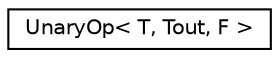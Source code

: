 digraph "Graphical Class Hierarchy"
{
  edge [fontname="Helvetica",fontsize="10",labelfontname="Helvetica",labelfontsize="10"];
  node [fontname="Helvetica",fontsize="10",shape=record];
  rankdir="LR";
  Node0 [label="UnaryOp\< T, Tout, F \>",height=0.2,width=0.4,color="black", fillcolor="white", style="filled",URL="$structUnaryOp.html"];
}
